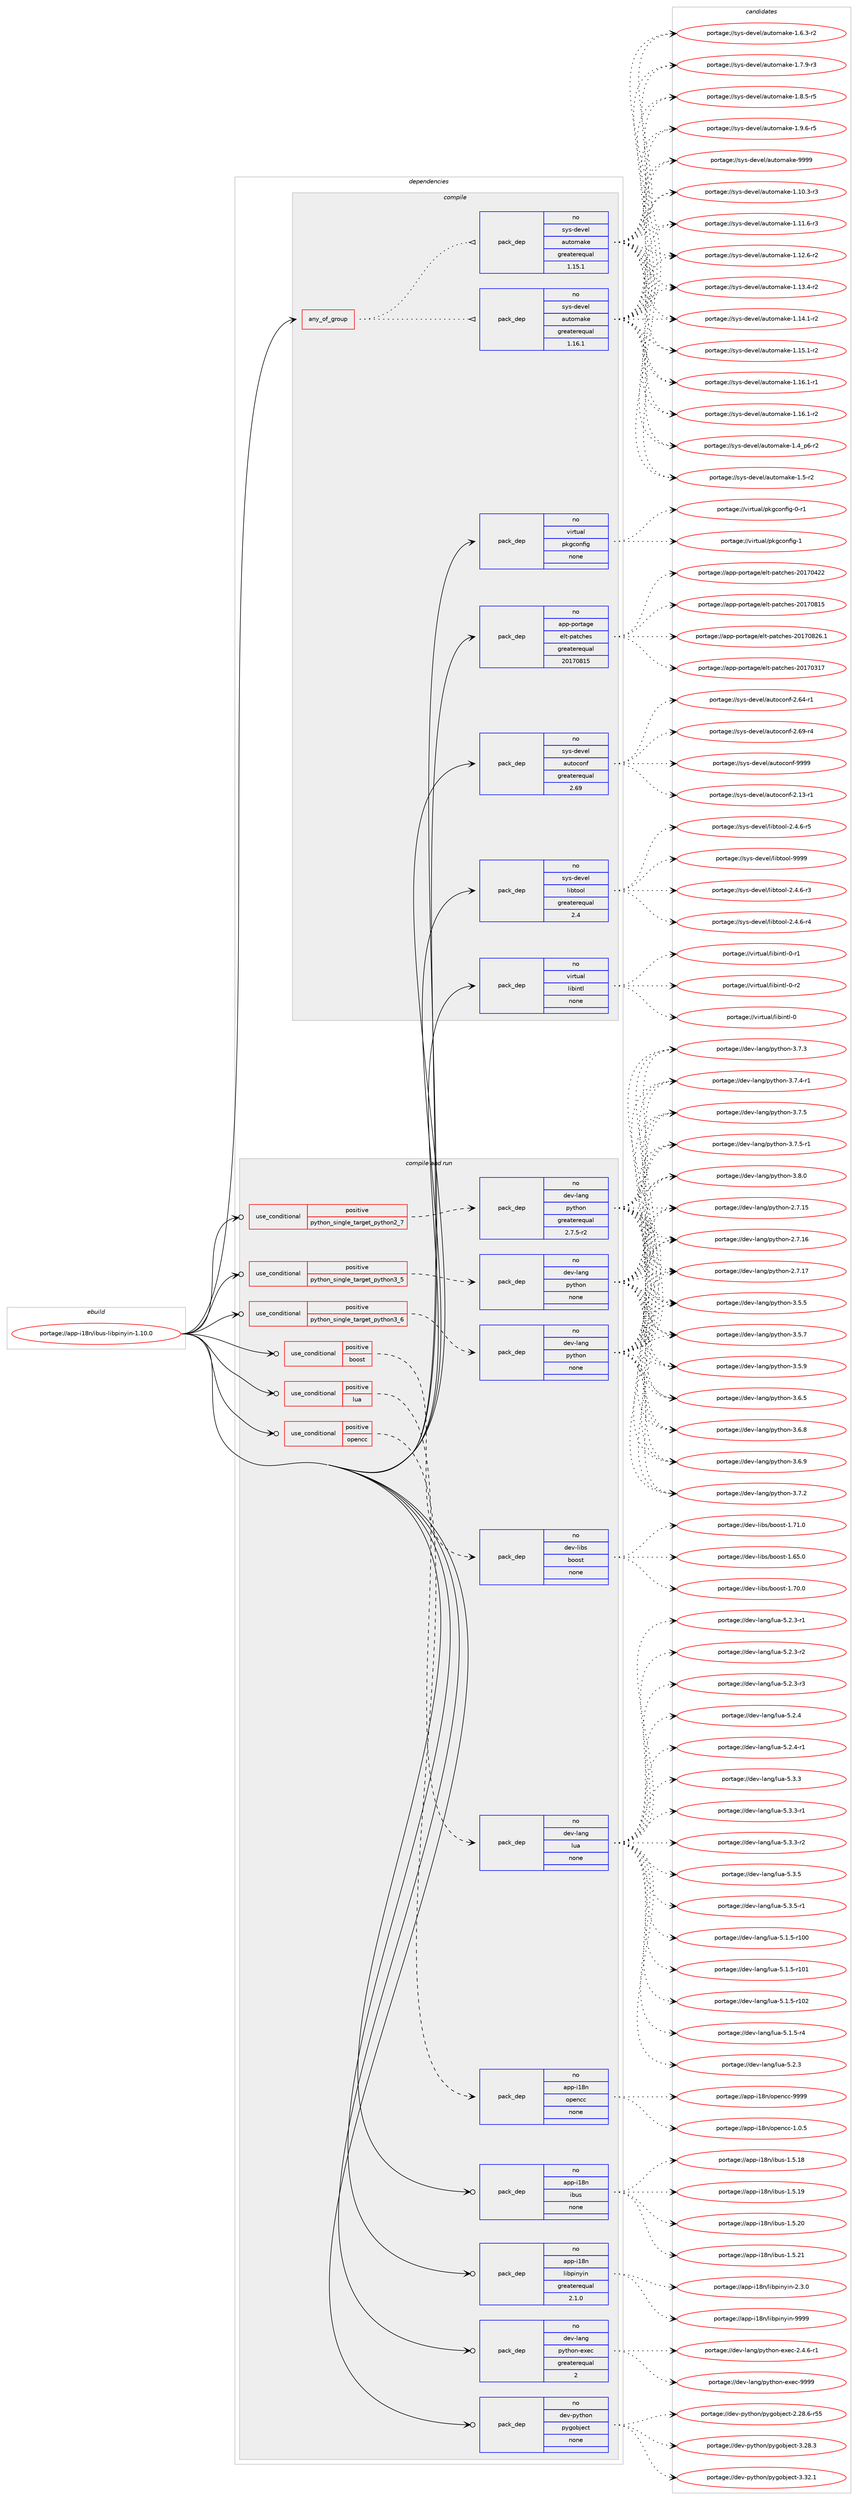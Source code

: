 digraph prolog {

# *************
# Graph options
# *************

newrank=true;
concentrate=true;
compound=true;
graph [rankdir=LR,fontname=Helvetica,fontsize=10,ranksep=1.5];#, ranksep=2.5, nodesep=0.2];
edge  [arrowhead=vee];
node  [fontname=Helvetica,fontsize=10];

# **********
# The ebuild
# **********

subgraph cluster_leftcol {
color=gray;
rank=same;
label=<<i>ebuild</i>>;
id [label="portage://app-i18n/ibus-libpinyin-1.10.0", color=red, width=4, href="../app-i18n/ibus-libpinyin-1.10.0.svg"];
}

# ****************
# The dependencies
# ****************

subgraph cluster_midcol {
color=gray;
label=<<i>dependencies</i>>;
subgraph cluster_compile {
fillcolor="#eeeeee";
style=filled;
label=<<i>compile</i>>;
subgraph any451 {
dependency30497 [label=<<TABLE BORDER="0" CELLBORDER="1" CELLSPACING="0" CELLPADDING="4"><TR><TD CELLPADDING="10">any_of_group</TD></TR></TABLE>>, shape=none, color=red];subgraph pack22202 {
dependency30498 [label=<<TABLE BORDER="0" CELLBORDER="1" CELLSPACING="0" CELLPADDING="4" WIDTH="220"><TR><TD ROWSPAN="6" CELLPADDING="30">pack_dep</TD></TR><TR><TD WIDTH="110">no</TD></TR><TR><TD>sys-devel</TD></TR><TR><TD>automake</TD></TR><TR><TD>greaterequal</TD></TR><TR><TD>1.16.1</TD></TR></TABLE>>, shape=none, color=blue];
}
dependency30497:e -> dependency30498:w [weight=20,style="dotted",arrowhead="oinv"];
subgraph pack22203 {
dependency30499 [label=<<TABLE BORDER="0" CELLBORDER="1" CELLSPACING="0" CELLPADDING="4" WIDTH="220"><TR><TD ROWSPAN="6" CELLPADDING="30">pack_dep</TD></TR><TR><TD WIDTH="110">no</TD></TR><TR><TD>sys-devel</TD></TR><TR><TD>automake</TD></TR><TR><TD>greaterequal</TD></TR><TR><TD>1.15.1</TD></TR></TABLE>>, shape=none, color=blue];
}
dependency30497:e -> dependency30499:w [weight=20,style="dotted",arrowhead="oinv"];
}
id:e -> dependency30497:w [weight=20,style="solid",arrowhead="vee"];
subgraph pack22204 {
dependency30500 [label=<<TABLE BORDER="0" CELLBORDER="1" CELLSPACING="0" CELLPADDING="4" WIDTH="220"><TR><TD ROWSPAN="6" CELLPADDING="30">pack_dep</TD></TR><TR><TD WIDTH="110">no</TD></TR><TR><TD>app-portage</TD></TR><TR><TD>elt-patches</TD></TR><TR><TD>greaterequal</TD></TR><TR><TD>20170815</TD></TR></TABLE>>, shape=none, color=blue];
}
id:e -> dependency30500:w [weight=20,style="solid",arrowhead="vee"];
subgraph pack22205 {
dependency30501 [label=<<TABLE BORDER="0" CELLBORDER="1" CELLSPACING="0" CELLPADDING="4" WIDTH="220"><TR><TD ROWSPAN="6" CELLPADDING="30">pack_dep</TD></TR><TR><TD WIDTH="110">no</TD></TR><TR><TD>sys-devel</TD></TR><TR><TD>autoconf</TD></TR><TR><TD>greaterequal</TD></TR><TR><TD>2.69</TD></TR></TABLE>>, shape=none, color=blue];
}
id:e -> dependency30501:w [weight=20,style="solid",arrowhead="vee"];
subgraph pack22206 {
dependency30502 [label=<<TABLE BORDER="0" CELLBORDER="1" CELLSPACING="0" CELLPADDING="4" WIDTH="220"><TR><TD ROWSPAN="6" CELLPADDING="30">pack_dep</TD></TR><TR><TD WIDTH="110">no</TD></TR><TR><TD>sys-devel</TD></TR><TR><TD>libtool</TD></TR><TR><TD>greaterequal</TD></TR><TR><TD>2.4</TD></TR></TABLE>>, shape=none, color=blue];
}
id:e -> dependency30502:w [weight=20,style="solid",arrowhead="vee"];
subgraph pack22207 {
dependency30503 [label=<<TABLE BORDER="0" CELLBORDER="1" CELLSPACING="0" CELLPADDING="4" WIDTH="220"><TR><TD ROWSPAN="6" CELLPADDING="30">pack_dep</TD></TR><TR><TD WIDTH="110">no</TD></TR><TR><TD>virtual</TD></TR><TR><TD>libintl</TD></TR><TR><TD>none</TD></TR><TR><TD></TD></TR></TABLE>>, shape=none, color=blue];
}
id:e -> dependency30503:w [weight=20,style="solid",arrowhead="vee"];
subgraph pack22208 {
dependency30504 [label=<<TABLE BORDER="0" CELLBORDER="1" CELLSPACING="0" CELLPADDING="4" WIDTH="220"><TR><TD ROWSPAN="6" CELLPADDING="30">pack_dep</TD></TR><TR><TD WIDTH="110">no</TD></TR><TR><TD>virtual</TD></TR><TR><TD>pkgconfig</TD></TR><TR><TD>none</TD></TR><TR><TD></TD></TR></TABLE>>, shape=none, color=blue];
}
id:e -> dependency30504:w [weight=20,style="solid",arrowhead="vee"];
}
subgraph cluster_compileandrun {
fillcolor="#eeeeee";
style=filled;
label=<<i>compile and run</i>>;
subgraph cond7832 {
dependency30505 [label=<<TABLE BORDER="0" CELLBORDER="1" CELLSPACING="0" CELLPADDING="4"><TR><TD ROWSPAN="3" CELLPADDING="10">use_conditional</TD></TR><TR><TD>positive</TD></TR><TR><TD>boost</TD></TR></TABLE>>, shape=none, color=red];
subgraph pack22209 {
dependency30506 [label=<<TABLE BORDER="0" CELLBORDER="1" CELLSPACING="0" CELLPADDING="4" WIDTH="220"><TR><TD ROWSPAN="6" CELLPADDING="30">pack_dep</TD></TR><TR><TD WIDTH="110">no</TD></TR><TR><TD>dev-libs</TD></TR><TR><TD>boost</TD></TR><TR><TD>none</TD></TR><TR><TD></TD></TR></TABLE>>, shape=none, color=blue];
}
dependency30505:e -> dependency30506:w [weight=20,style="dashed",arrowhead="vee"];
}
id:e -> dependency30505:w [weight=20,style="solid",arrowhead="odotvee"];
subgraph cond7833 {
dependency30507 [label=<<TABLE BORDER="0" CELLBORDER="1" CELLSPACING="0" CELLPADDING="4"><TR><TD ROWSPAN="3" CELLPADDING="10">use_conditional</TD></TR><TR><TD>positive</TD></TR><TR><TD>lua</TD></TR></TABLE>>, shape=none, color=red];
subgraph pack22210 {
dependency30508 [label=<<TABLE BORDER="0" CELLBORDER="1" CELLSPACING="0" CELLPADDING="4" WIDTH="220"><TR><TD ROWSPAN="6" CELLPADDING="30">pack_dep</TD></TR><TR><TD WIDTH="110">no</TD></TR><TR><TD>dev-lang</TD></TR><TR><TD>lua</TD></TR><TR><TD>none</TD></TR><TR><TD></TD></TR></TABLE>>, shape=none, color=blue];
}
dependency30507:e -> dependency30508:w [weight=20,style="dashed",arrowhead="vee"];
}
id:e -> dependency30507:w [weight=20,style="solid",arrowhead="odotvee"];
subgraph cond7834 {
dependency30509 [label=<<TABLE BORDER="0" CELLBORDER="1" CELLSPACING="0" CELLPADDING="4"><TR><TD ROWSPAN="3" CELLPADDING="10">use_conditional</TD></TR><TR><TD>positive</TD></TR><TR><TD>opencc</TD></TR></TABLE>>, shape=none, color=red];
subgraph pack22211 {
dependency30510 [label=<<TABLE BORDER="0" CELLBORDER="1" CELLSPACING="0" CELLPADDING="4" WIDTH="220"><TR><TD ROWSPAN="6" CELLPADDING="30">pack_dep</TD></TR><TR><TD WIDTH="110">no</TD></TR><TR><TD>app-i18n</TD></TR><TR><TD>opencc</TD></TR><TR><TD>none</TD></TR><TR><TD></TD></TR></TABLE>>, shape=none, color=blue];
}
dependency30509:e -> dependency30510:w [weight=20,style="dashed",arrowhead="vee"];
}
id:e -> dependency30509:w [weight=20,style="solid",arrowhead="odotvee"];
subgraph cond7835 {
dependency30511 [label=<<TABLE BORDER="0" CELLBORDER="1" CELLSPACING="0" CELLPADDING="4"><TR><TD ROWSPAN="3" CELLPADDING="10">use_conditional</TD></TR><TR><TD>positive</TD></TR><TR><TD>python_single_target_python2_7</TD></TR></TABLE>>, shape=none, color=red];
subgraph pack22212 {
dependency30512 [label=<<TABLE BORDER="0" CELLBORDER="1" CELLSPACING="0" CELLPADDING="4" WIDTH="220"><TR><TD ROWSPAN="6" CELLPADDING="30">pack_dep</TD></TR><TR><TD WIDTH="110">no</TD></TR><TR><TD>dev-lang</TD></TR><TR><TD>python</TD></TR><TR><TD>greaterequal</TD></TR><TR><TD>2.7.5-r2</TD></TR></TABLE>>, shape=none, color=blue];
}
dependency30511:e -> dependency30512:w [weight=20,style="dashed",arrowhead="vee"];
}
id:e -> dependency30511:w [weight=20,style="solid",arrowhead="odotvee"];
subgraph cond7836 {
dependency30513 [label=<<TABLE BORDER="0" CELLBORDER="1" CELLSPACING="0" CELLPADDING="4"><TR><TD ROWSPAN="3" CELLPADDING="10">use_conditional</TD></TR><TR><TD>positive</TD></TR><TR><TD>python_single_target_python3_5</TD></TR></TABLE>>, shape=none, color=red];
subgraph pack22213 {
dependency30514 [label=<<TABLE BORDER="0" CELLBORDER="1" CELLSPACING="0" CELLPADDING="4" WIDTH="220"><TR><TD ROWSPAN="6" CELLPADDING="30">pack_dep</TD></TR><TR><TD WIDTH="110">no</TD></TR><TR><TD>dev-lang</TD></TR><TR><TD>python</TD></TR><TR><TD>none</TD></TR><TR><TD></TD></TR></TABLE>>, shape=none, color=blue];
}
dependency30513:e -> dependency30514:w [weight=20,style="dashed",arrowhead="vee"];
}
id:e -> dependency30513:w [weight=20,style="solid",arrowhead="odotvee"];
subgraph cond7837 {
dependency30515 [label=<<TABLE BORDER="0" CELLBORDER="1" CELLSPACING="0" CELLPADDING="4"><TR><TD ROWSPAN="3" CELLPADDING="10">use_conditional</TD></TR><TR><TD>positive</TD></TR><TR><TD>python_single_target_python3_6</TD></TR></TABLE>>, shape=none, color=red];
subgraph pack22214 {
dependency30516 [label=<<TABLE BORDER="0" CELLBORDER="1" CELLSPACING="0" CELLPADDING="4" WIDTH="220"><TR><TD ROWSPAN="6" CELLPADDING="30">pack_dep</TD></TR><TR><TD WIDTH="110">no</TD></TR><TR><TD>dev-lang</TD></TR><TR><TD>python</TD></TR><TR><TD>none</TD></TR><TR><TD></TD></TR></TABLE>>, shape=none, color=blue];
}
dependency30515:e -> dependency30516:w [weight=20,style="dashed",arrowhead="vee"];
}
id:e -> dependency30515:w [weight=20,style="solid",arrowhead="odotvee"];
subgraph pack22215 {
dependency30517 [label=<<TABLE BORDER="0" CELLBORDER="1" CELLSPACING="0" CELLPADDING="4" WIDTH="220"><TR><TD ROWSPAN="6" CELLPADDING="30">pack_dep</TD></TR><TR><TD WIDTH="110">no</TD></TR><TR><TD>app-i18n</TD></TR><TR><TD>ibus</TD></TR><TR><TD>none</TD></TR><TR><TD></TD></TR></TABLE>>, shape=none, color=blue];
}
id:e -> dependency30517:w [weight=20,style="solid",arrowhead="odotvee"];
subgraph pack22216 {
dependency30518 [label=<<TABLE BORDER="0" CELLBORDER="1" CELLSPACING="0" CELLPADDING="4" WIDTH="220"><TR><TD ROWSPAN="6" CELLPADDING="30">pack_dep</TD></TR><TR><TD WIDTH="110">no</TD></TR><TR><TD>app-i18n</TD></TR><TR><TD>libpinyin</TD></TR><TR><TD>greaterequal</TD></TR><TR><TD>2.1.0</TD></TR></TABLE>>, shape=none, color=blue];
}
id:e -> dependency30518:w [weight=20,style="solid",arrowhead="odotvee"];
subgraph pack22217 {
dependency30519 [label=<<TABLE BORDER="0" CELLBORDER="1" CELLSPACING="0" CELLPADDING="4" WIDTH="220"><TR><TD ROWSPAN="6" CELLPADDING="30">pack_dep</TD></TR><TR><TD WIDTH="110">no</TD></TR><TR><TD>dev-lang</TD></TR><TR><TD>python-exec</TD></TR><TR><TD>greaterequal</TD></TR><TR><TD>2</TD></TR></TABLE>>, shape=none, color=blue];
}
id:e -> dependency30519:w [weight=20,style="solid",arrowhead="odotvee"];
subgraph pack22218 {
dependency30520 [label=<<TABLE BORDER="0" CELLBORDER="1" CELLSPACING="0" CELLPADDING="4" WIDTH="220"><TR><TD ROWSPAN="6" CELLPADDING="30">pack_dep</TD></TR><TR><TD WIDTH="110">no</TD></TR><TR><TD>dev-python</TD></TR><TR><TD>pygobject</TD></TR><TR><TD>none</TD></TR><TR><TD></TD></TR></TABLE>>, shape=none, color=blue];
}
id:e -> dependency30520:w [weight=20,style="solid",arrowhead="odotvee"];
}
subgraph cluster_run {
fillcolor="#eeeeee";
style=filled;
label=<<i>run</i>>;
}
}

# **************
# The candidates
# **************

subgraph cluster_choices {
rank=same;
color=gray;
label=<<i>candidates</i>>;

subgraph choice22202 {
color=black;
nodesep=1;
choiceportage11512111545100101118101108479711711611110997107101454946494846514511451 [label="portage://sys-devel/automake-1.10.3-r3", color=red, width=4,href="../sys-devel/automake-1.10.3-r3.svg"];
choiceportage11512111545100101118101108479711711611110997107101454946494946544511451 [label="portage://sys-devel/automake-1.11.6-r3", color=red, width=4,href="../sys-devel/automake-1.11.6-r3.svg"];
choiceportage11512111545100101118101108479711711611110997107101454946495046544511450 [label="portage://sys-devel/automake-1.12.6-r2", color=red, width=4,href="../sys-devel/automake-1.12.6-r2.svg"];
choiceportage11512111545100101118101108479711711611110997107101454946495146524511450 [label="portage://sys-devel/automake-1.13.4-r2", color=red, width=4,href="../sys-devel/automake-1.13.4-r2.svg"];
choiceportage11512111545100101118101108479711711611110997107101454946495246494511450 [label="portage://sys-devel/automake-1.14.1-r2", color=red, width=4,href="../sys-devel/automake-1.14.1-r2.svg"];
choiceportage11512111545100101118101108479711711611110997107101454946495346494511450 [label="portage://sys-devel/automake-1.15.1-r2", color=red, width=4,href="../sys-devel/automake-1.15.1-r2.svg"];
choiceportage11512111545100101118101108479711711611110997107101454946495446494511449 [label="portage://sys-devel/automake-1.16.1-r1", color=red, width=4,href="../sys-devel/automake-1.16.1-r1.svg"];
choiceportage11512111545100101118101108479711711611110997107101454946495446494511450 [label="portage://sys-devel/automake-1.16.1-r2", color=red, width=4,href="../sys-devel/automake-1.16.1-r2.svg"];
choiceportage115121115451001011181011084797117116111109971071014549465295112544511450 [label="portage://sys-devel/automake-1.4_p6-r2", color=red, width=4,href="../sys-devel/automake-1.4_p6-r2.svg"];
choiceportage11512111545100101118101108479711711611110997107101454946534511450 [label="portage://sys-devel/automake-1.5-r2", color=red, width=4,href="../sys-devel/automake-1.5-r2.svg"];
choiceportage115121115451001011181011084797117116111109971071014549465446514511450 [label="portage://sys-devel/automake-1.6.3-r2", color=red, width=4,href="../sys-devel/automake-1.6.3-r2.svg"];
choiceportage115121115451001011181011084797117116111109971071014549465546574511451 [label="portage://sys-devel/automake-1.7.9-r3", color=red, width=4,href="../sys-devel/automake-1.7.9-r3.svg"];
choiceportage115121115451001011181011084797117116111109971071014549465646534511453 [label="portage://sys-devel/automake-1.8.5-r5", color=red, width=4,href="../sys-devel/automake-1.8.5-r5.svg"];
choiceportage115121115451001011181011084797117116111109971071014549465746544511453 [label="portage://sys-devel/automake-1.9.6-r5", color=red, width=4,href="../sys-devel/automake-1.9.6-r5.svg"];
choiceportage115121115451001011181011084797117116111109971071014557575757 [label="portage://sys-devel/automake-9999", color=red, width=4,href="../sys-devel/automake-9999.svg"];
dependency30498:e -> choiceportage11512111545100101118101108479711711611110997107101454946494846514511451:w [style=dotted,weight="100"];
dependency30498:e -> choiceportage11512111545100101118101108479711711611110997107101454946494946544511451:w [style=dotted,weight="100"];
dependency30498:e -> choiceportage11512111545100101118101108479711711611110997107101454946495046544511450:w [style=dotted,weight="100"];
dependency30498:e -> choiceportage11512111545100101118101108479711711611110997107101454946495146524511450:w [style=dotted,weight="100"];
dependency30498:e -> choiceportage11512111545100101118101108479711711611110997107101454946495246494511450:w [style=dotted,weight="100"];
dependency30498:e -> choiceportage11512111545100101118101108479711711611110997107101454946495346494511450:w [style=dotted,weight="100"];
dependency30498:e -> choiceportage11512111545100101118101108479711711611110997107101454946495446494511449:w [style=dotted,weight="100"];
dependency30498:e -> choiceportage11512111545100101118101108479711711611110997107101454946495446494511450:w [style=dotted,weight="100"];
dependency30498:e -> choiceportage115121115451001011181011084797117116111109971071014549465295112544511450:w [style=dotted,weight="100"];
dependency30498:e -> choiceportage11512111545100101118101108479711711611110997107101454946534511450:w [style=dotted,weight="100"];
dependency30498:e -> choiceportage115121115451001011181011084797117116111109971071014549465446514511450:w [style=dotted,weight="100"];
dependency30498:e -> choiceportage115121115451001011181011084797117116111109971071014549465546574511451:w [style=dotted,weight="100"];
dependency30498:e -> choiceportage115121115451001011181011084797117116111109971071014549465646534511453:w [style=dotted,weight="100"];
dependency30498:e -> choiceportage115121115451001011181011084797117116111109971071014549465746544511453:w [style=dotted,weight="100"];
dependency30498:e -> choiceportage115121115451001011181011084797117116111109971071014557575757:w [style=dotted,weight="100"];
}
subgraph choice22203 {
color=black;
nodesep=1;
choiceportage11512111545100101118101108479711711611110997107101454946494846514511451 [label="portage://sys-devel/automake-1.10.3-r3", color=red, width=4,href="../sys-devel/automake-1.10.3-r3.svg"];
choiceportage11512111545100101118101108479711711611110997107101454946494946544511451 [label="portage://sys-devel/automake-1.11.6-r3", color=red, width=4,href="../sys-devel/automake-1.11.6-r3.svg"];
choiceportage11512111545100101118101108479711711611110997107101454946495046544511450 [label="portage://sys-devel/automake-1.12.6-r2", color=red, width=4,href="../sys-devel/automake-1.12.6-r2.svg"];
choiceportage11512111545100101118101108479711711611110997107101454946495146524511450 [label="portage://sys-devel/automake-1.13.4-r2", color=red, width=4,href="../sys-devel/automake-1.13.4-r2.svg"];
choiceportage11512111545100101118101108479711711611110997107101454946495246494511450 [label="portage://sys-devel/automake-1.14.1-r2", color=red, width=4,href="../sys-devel/automake-1.14.1-r2.svg"];
choiceportage11512111545100101118101108479711711611110997107101454946495346494511450 [label="portage://sys-devel/automake-1.15.1-r2", color=red, width=4,href="../sys-devel/automake-1.15.1-r2.svg"];
choiceportage11512111545100101118101108479711711611110997107101454946495446494511449 [label="portage://sys-devel/automake-1.16.1-r1", color=red, width=4,href="../sys-devel/automake-1.16.1-r1.svg"];
choiceportage11512111545100101118101108479711711611110997107101454946495446494511450 [label="portage://sys-devel/automake-1.16.1-r2", color=red, width=4,href="../sys-devel/automake-1.16.1-r2.svg"];
choiceportage115121115451001011181011084797117116111109971071014549465295112544511450 [label="portage://sys-devel/automake-1.4_p6-r2", color=red, width=4,href="../sys-devel/automake-1.4_p6-r2.svg"];
choiceportage11512111545100101118101108479711711611110997107101454946534511450 [label="portage://sys-devel/automake-1.5-r2", color=red, width=4,href="../sys-devel/automake-1.5-r2.svg"];
choiceportage115121115451001011181011084797117116111109971071014549465446514511450 [label="portage://sys-devel/automake-1.6.3-r2", color=red, width=4,href="../sys-devel/automake-1.6.3-r2.svg"];
choiceportage115121115451001011181011084797117116111109971071014549465546574511451 [label="portage://sys-devel/automake-1.7.9-r3", color=red, width=4,href="../sys-devel/automake-1.7.9-r3.svg"];
choiceportage115121115451001011181011084797117116111109971071014549465646534511453 [label="portage://sys-devel/automake-1.8.5-r5", color=red, width=4,href="../sys-devel/automake-1.8.5-r5.svg"];
choiceportage115121115451001011181011084797117116111109971071014549465746544511453 [label="portage://sys-devel/automake-1.9.6-r5", color=red, width=4,href="../sys-devel/automake-1.9.6-r5.svg"];
choiceportage115121115451001011181011084797117116111109971071014557575757 [label="portage://sys-devel/automake-9999", color=red, width=4,href="../sys-devel/automake-9999.svg"];
dependency30499:e -> choiceportage11512111545100101118101108479711711611110997107101454946494846514511451:w [style=dotted,weight="100"];
dependency30499:e -> choiceportage11512111545100101118101108479711711611110997107101454946494946544511451:w [style=dotted,weight="100"];
dependency30499:e -> choiceportage11512111545100101118101108479711711611110997107101454946495046544511450:w [style=dotted,weight="100"];
dependency30499:e -> choiceportage11512111545100101118101108479711711611110997107101454946495146524511450:w [style=dotted,weight="100"];
dependency30499:e -> choiceportage11512111545100101118101108479711711611110997107101454946495246494511450:w [style=dotted,weight="100"];
dependency30499:e -> choiceportage11512111545100101118101108479711711611110997107101454946495346494511450:w [style=dotted,weight="100"];
dependency30499:e -> choiceportage11512111545100101118101108479711711611110997107101454946495446494511449:w [style=dotted,weight="100"];
dependency30499:e -> choiceportage11512111545100101118101108479711711611110997107101454946495446494511450:w [style=dotted,weight="100"];
dependency30499:e -> choiceportage115121115451001011181011084797117116111109971071014549465295112544511450:w [style=dotted,weight="100"];
dependency30499:e -> choiceportage11512111545100101118101108479711711611110997107101454946534511450:w [style=dotted,weight="100"];
dependency30499:e -> choiceportage115121115451001011181011084797117116111109971071014549465446514511450:w [style=dotted,weight="100"];
dependency30499:e -> choiceportage115121115451001011181011084797117116111109971071014549465546574511451:w [style=dotted,weight="100"];
dependency30499:e -> choiceportage115121115451001011181011084797117116111109971071014549465646534511453:w [style=dotted,weight="100"];
dependency30499:e -> choiceportage115121115451001011181011084797117116111109971071014549465746544511453:w [style=dotted,weight="100"];
dependency30499:e -> choiceportage115121115451001011181011084797117116111109971071014557575757:w [style=dotted,weight="100"];
}
subgraph choice22204 {
color=black;
nodesep=1;
choiceportage97112112451121111141169710310147101108116451129711699104101115455048495548514955 [label="portage://app-portage/elt-patches-20170317", color=red, width=4,href="../app-portage/elt-patches-20170317.svg"];
choiceportage97112112451121111141169710310147101108116451129711699104101115455048495548525050 [label="portage://app-portage/elt-patches-20170422", color=red, width=4,href="../app-portage/elt-patches-20170422.svg"];
choiceportage97112112451121111141169710310147101108116451129711699104101115455048495548564953 [label="portage://app-portage/elt-patches-20170815", color=red, width=4,href="../app-portage/elt-patches-20170815.svg"];
choiceportage971121124511211111411697103101471011081164511297116991041011154550484955485650544649 [label="portage://app-portage/elt-patches-20170826.1", color=red, width=4,href="../app-portage/elt-patches-20170826.1.svg"];
dependency30500:e -> choiceportage97112112451121111141169710310147101108116451129711699104101115455048495548514955:w [style=dotted,weight="100"];
dependency30500:e -> choiceportage97112112451121111141169710310147101108116451129711699104101115455048495548525050:w [style=dotted,weight="100"];
dependency30500:e -> choiceportage97112112451121111141169710310147101108116451129711699104101115455048495548564953:w [style=dotted,weight="100"];
dependency30500:e -> choiceportage971121124511211111411697103101471011081164511297116991041011154550484955485650544649:w [style=dotted,weight="100"];
}
subgraph choice22205 {
color=black;
nodesep=1;
choiceportage1151211154510010111810110847971171161119911111010245504649514511449 [label="portage://sys-devel/autoconf-2.13-r1", color=red, width=4,href="../sys-devel/autoconf-2.13-r1.svg"];
choiceportage1151211154510010111810110847971171161119911111010245504654524511449 [label="portage://sys-devel/autoconf-2.64-r1", color=red, width=4,href="../sys-devel/autoconf-2.64-r1.svg"];
choiceportage1151211154510010111810110847971171161119911111010245504654574511452 [label="portage://sys-devel/autoconf-2.69-r4", color=red, width=4,href="../sys-devel/autoconf-2.69-r4.svg"];
choiceportage115121115451001011181011084797117116111991111101024557575757 [label="portage://sys-devel/autoconf-9999", color=red, width=4,href="../sys-devel/autoconf-9999.svg"];
dependency30501:e -> choiceportage1151211154510010111810110847971171161119911111010245504649514511449:w [style=dotted,weight="100"];
dependency30501:e -> choiceportage1151211154510010111810110847971171161119911111010245504654524511449:w [style=dotted,weight="100"];
dependency30501:e -> choiceportage1151211154510010111810110847971171161119911111010245504654574511452:w [style=dotted,weight="100"];
dependency30501:e -> choiceportage115121115451001011181011084797117116111991111101024557575757:w [style=dotted,weight="100"];
}
subgraph choice22206 {
color=black;
nodesep=1;
choiceportage1151211154510010111810110847108105981161111111084550465246544511451 [label="portage://sys-devel/libtool-2.4.6-r3", color=red, width=4,href="../sys-devel/libtool-2.4.6-r3.svg"];
choiceportage1151211154510010111810110847108105981161111111084550465246544511452 [label="portage://sys-devel/libtool-2.4.6-r4", color=red, width=4,href="../sys-devel/libtool-2.4.6-r4.svg"];
choiceportage1151211154510010111810110847108105981161111111084550465246544511453 [label="portage://sys-devel/libtool-2.4.6-r5", color=red, width=4,href="../sys-devel/libtool-2.4.6-r5.svg"];
choiceportage1151211154510010111810110847108105981161111111084557575757 [label="portage://sys-devel/libtool-9999", color=red, width=4,href="../sys-devel/libtool-9999.svg"];
dependency30502:e -> choiceportage1151211154510010111810110847108105981161111111084550465246544511451:w [style=dotted,weight="100"];
dependency30502:e -> choiceportage1151211154510010111810110847108105981161111111084550465246544511452:w [style=dotted,weight="100"];
dependency30502:e -> choiceportage1151211154510010111810110847108105981161111111084550465246544511453:w [style=dotted,weight="100"];
dependency30502:e -> choiceportage1151211154510010111810110847108105981161111111084557575757:w [style=dotted,weight="100"];
}
subgraph choice22207 {
color=black;
nodesep=1;
choiceportage1181051141161179710847108105981051101161084548 [label="portage://virtual/libintl-0", color=red, width=4,href="../virtual/libintl-0.svg"];
choiceportage11810511411611797108471081059810511011610845484511449 [label="portage://virtual/libintl-0-r1", color=red, width=4,href="../virtual/libintl-0-r1.svg"];
choiceportage11810511411611797108471081059810511011610845484511450 [label="portage://virtual/libintl-0-r2", color=red, width=4,href="../virtual/libintl-0-r2.svg"];
dependency30503:e -> choiceportage1181051141161179710847108105981051101161084548:w [style=dotted,weight="100"];
dependency30503:e -> choiceportage11810511411611797108471081059810511011610845484511449:w [style=dotted,weight="100"];
dependency30503:e -> choiceportage11810511411611797108471081059810511011610845484511450:w [style=dotted,weight="100"];
}
subgraph choice22208 {
color=black;
nodesep=1;
choiceportage11810511411611797108471121071039911111010210510345484511449 [label="portage://virtual/pkgconfig-0-r1", color=red, width=4,href="../virtual/pkgconfig-0-r1.svg"];
choiceportage1181051141161179710847112107103991111101021051034549 [label="portage://virtual/pkgconfig-1", color=red, width=4,href="../virtual/pkgconfig-1.svg"];
dependency30504:e -> choiceportage11810511411611797108471121071039911111010210510345484511449:w [style=dotted,weight="100"];
dependency30504:e -> choiceportage1181051141161179710847112107103991111101021051034549:w [style=dotted,weight="100"];
}
subgraph choice22209 {
color=black;
nodesep=1;
choiceportage1001011184510810598115479811111111511645494654534648 [label="portage://dev-libs/boost-1.65.0", color=red, width=4,href="../dev-libs/boost-1.65.0.svg"];
choiceportage1001011184510810598115479811111111511645494655484648 [label="portage://dev-libs/boost-1.70.0", color=red, width=4,href="../dev-libs/boost-1.70.0.svg"];
choiceportage1001011184510810598115479811111111511645494655494648 [label="portage://dev-libs/boost-1.71.0", color=red, width=4,href="../dev-libs/boost-1.71.0.svg"];
dependency30506:e -> choiceportage1001011184510810598115479811111111511645494654534648:w [style=dotted,weight="100"];
dependency30506:e -> choiceportage1001011184510810598115479811111111511645494655484648:w [style=dotted,weight="100"];
dependency30506:e -> choiceportage1001011184510810598115479811111111511645494655494648:w [style=dotted,weight="100"];
}
subgraph choice22210 {
color=black;
nodesep=1;
choiceportage1001011184510897110103471081179745534649465345114494848 [label="portage://dev-lang/lua-5.1.5-r100", color=red, width=4,href="../dev-lang/lua-5.1.5-r100.svg"];
choiceportage1001011184510897110103471081179745534649465345114494849 [label="portage://dev-lang/lua-5.1.5-r101", color=red, width=4,href="../dev-lang/lua-5.1.5-r101.svg"];
choiceportage1001011184510897110103471081179745534649465345114494850 [label="portage://dev-lang/lua-5.1.5-r102", color=red, width=4,href="../dev-lang/lua-5.1.5-r102.svg"];
choiceportage100101118451089711010347108117974553464946534511452 [label="portage://dev-lang/lua-5.1.5-r4", color=red, width=4,href="../dev-lang/lua-5.1.5-r4.svg"];
choiceportage10010111845108971101034710811797455346504651 [label="portage://dev-lang/lua-5.2.3", color=red, width=4,href="../dev-lang/lua-5.2.3.svg"];
choiceportage100101118451089711010347108117974553465046514511449 [label="portage://dev-lang/lua-5.2.3-r1", color=red, width=4,href="../dev-lang/lua-5.2.3-r1.svg"];
choiceportage100101118451089711010347108117974553465046514511450 [label="portage://dev-lang/lua-5.2.3-r2", color=red, width=4,href="../dev-lang/lua-5.2.3-r2.svg"];
choiceportage100101118451089711010347108117974553465046514511451 [label="portage://dev-lang/lua-5.2.3-r3", color=red, width=4,href="../dev-lang/lua-5.2.3-r3.svg"];
choiceportage10010111845108971101034710811797455346504652 [label="portage://dev-lang/lua-5.2.4", color=red, width=4,href="../dev-lang/lua-5.2.4.svg"];
choiceportage100101118451089711010347108117974553465046524511449 [label="portage://dev-lang/lua-5.2.4-r1", color=red, width=4,href="../dev-lang/lua-5.2.4-r1.svg"];
choiceportage10010111845108971101034710811797455346514651 [label="portage://dev-lang/lua-5.3.3", color=red, width=4,href="../dev-lang/lua-5.3.3.svg"];
choiceportage100101118451089711010347108117974553465146514511449 [label="portage://dev-lang/lua-5.3.3-r1", color=red, width=4,href="../dev-lang/lua-5.3.3-r1.svg"];
choiceportage100101118451089711010347108117974553465146514511450 [label="portage://dev-lang/lua-5.3.3-r2", color=red, width=4,href="../dev-lang/lua-5.3.3-r2.svg"];
choiceportage10010111845108971101034710811797455346514653 [label="portage://dev-lang/lua-5.3.5", color=red, width=4,href="../dev-lang/lua-5.3.5.svg"];
choiceportage100101118451089711010347108117974553465146534511449 [label="portage://dev-lang/lua-5.3.5-r1", color=red, width=4,href="../dev-lang/lua-5.3.5-r1.svg"];
dependency30508:e -> choiceportage1001011184510897110103471081179745534649465345114494848:w [style=dotted,weight="100"];
dependency30508:e -> choiceportage1001011184510897110103471081179745534649465345114494849:w [style=dotted,weight="100"];
dependency30508:e -> choiceportage1001011184510897110103471081179745534649465345114494850:w [style=dotted,weight="100"];
dependency30508:e -> choiceportage100101118451089711010347108117974553464946534511452:w [style=dotted,weight="100"];
dependency30508:e -> choiceportage10010111845108971101034710811797455346504651:w [style=dotted,weight="100"];
dependency30508:e -> choiceportage100101118451089711010347108117974553465046514511449:w [style=dotted,weight="100"];
dependency30508:e -> choiceportage100101118451089711010347108117974553465046514511450:w [style=dotted,weight="100"];
dependency30508:e -> choiceportage100101118451089711010347108117974553465046514511451:w [style=dotted,weight="100"];
dependency30508:e -> choiceportage10010111845108971101034710811797455346504652:w [style=dotted,weight="100"];
dependency30508:e -> choiceportage100101118451089711010347108117974553465046524511449:w [style=dotted,weight="100"];
dependency30508:e -> choiceportage10010111845108971101034710811797455346514651:w [style=dotted,weight="100"];
dependency30508:e -> choiceportage100101118451089711010347108117974553465146514511449:w [style=dotted,weight="100"];
dependency30508:e -> choiceportage100101118451089711010347108117974553465146514511450:w [style=dotted,weight="100"];
dependency30508:e -> choiceportage10010111845108971101034710811797455346514653:w [style=dotted,weight="100"];
dependency30508:e -> choiceportage100101118451089711010347108117974553465146534511449:w [style=dotted,weight="100"];
}
subgraph choice22211 {
color=black;
nodesep=1;
choiceportage97112112451054956110471111121011109999454946484653 [label="portage://app-i18n/opencc-1.0.5", color=red, width=4,href="../app-i18n/opencc-1.0.5.svg"];
choiceportage971121124510549561104711111210111099994557575757 [label="portage://app-i18n/opencc-9999", color=red, width=4,href="../app-i18n/opencc-9999.svg"];
dependency30510:e -> choiceportage97112112451054956110471111121011109999454946484653:w [style=dotted,weight="100"];
dependency30510:e -> choiceportage971121124510549561104711111210111099994557575757:w [style=dotted,weight="100"];
}
subgraph choice22212 {
color=black;
nodesep=1;
choiceportage10010111845108971101034711212111610411111045504655464953 [label="portage://dev-lang/python-2.7.15", color=red, width=4,href="../dev-lang/python-2.7.15.svg"];
choiceportage10010111845108971101034711212111610411111045504655464954 [label="portage://dev-lang/python-2.7.16", color=red, width=4,href="../dev-lang/python-2.7.16.svg"];
choiceportage10010111845108971101034711212111610411111045504655464955 [label="portage://dev-lang/python-2.7.17", color=red, width=4,href="../dev-lang/python-2.7.17.svg"];
choiceportage100101118451089711010347112121116104111110455146534653 [label="portage://dev-lang/python-3.5.5", color=red, width=4,href="../dev-lang/python-3.5.5.svg"];
choiceportage100101118451089711010347112121116104111110455146534655 [label="portage://dev-lang/python-3.5.7", color=red, width=4,href="../dev-lang/python-3.5.7.svg"];
choiceportage100101118451089711010347112121116104111110455146534657 [label="portage://dev-lang/python-3.5.9", color=red, width=4,href="../dev-lang/python-3.5.9.svg"];
choiceportage100101118451089711010347112121116104111110455146544653 [label="portage://dev-lang/python-3.6.5", color=red, width=4,href="../dev-lang/python-3.6.5.svg"];
choiceportage100101118451089711010347112121116104111110455146544656 [label="portage://dev-lang/python-3.6.8", color=red, width=4,href="../dev-lang/python-3.6.8.svg"];
choiceportage100101118451089711010347112121116104111110455146544657 [label="portage://dev-lang/python-3.6.9", color=red, width=4,href="../dev-lang/python-3.6.9.svg"];
choiceportage100101118451089711010347112121116104111110455146554650 [label="portage://dev-lang/python-3.7.2", color=red, width=4,href="../dev-lang/python-3.7.2.svg"];
choiceportage100101118451089711010347112121116104111110455146554651 [label="portage://dev-lang/python-3.7.3", color=red, width=4,href="../dev-lang/python-3.7.3.svg"];
choiceportage1001011184510897110103471121211161041111104551465546524511449 [label="portage://dev-lang/python-3.7.4-r1", color=red, width=4,href="../dev-lang/python-3.7.4-r1.svg"];
choiceportage100101118451089711010347112121116104111110455146554653 [label="portage://dev-lang/python-3.7.5", color=red, width=4,href="../dev-lang/python-3.7.5.svg"];
choiceportage1001011184510897110103471121211161041111104551465546534511449 [label="portage://dev-lang/python-3.7.5-r1", color=red, width=4,href="../dev-lang/python-3.7.5-r1.svg"];
choiceportage100101118451089711010347112121116104111110455146564648 [label="portage://dev-lang/python-3.8.0", color=red, width=4,href="../dev-lang/python-3.8.0.svg"];
dependency30512:e -> choiceportage10010111845108971101034711212111610411111045504655464953:w [style=dotted,weight="100"];
dependency30512:e -> choiceportage10010111845108971101034711212111610411111045504655464954:w [style=dotted,weight="100"];
dependency30512:e -> choiceportage10010111845108971101034711212111610411111045504655464955:w [style=dotted,weight="100"];
dependency30512:e -> choiceportage100101118451089711010347112121116104111110455146534653:w [style=dotted,weight="100"];
dependency30512:e -> choiceportage100101118451089711010347112121116104111110455146534655:w [style=dotted,weight="100"];
dependency30512:e -> choiceportage100101118451089711010347112121116104111110455146534657:w [style=dotted,weight="100"];
dependency30512:e -> choiceportage100101118451089711010347112121116104111110455146544653:w [style=dotted,weight="100"];
dependency30512:e -> choiceportage100101118451089711010347112121116104111110455146544656:w [style=dotted,weight="100"];
dependency30512:e -> choiceportage100101118451089711010347112121116104111110455146544657:w [style=dotted,weight="100"];
dependency30512:e -> choiceportage100101118451089711010347112121116104111110455146554650:w [style=dotted,weight="100"];
dependency30512:e -> choiceportage100101118451089711010347112121116104111110455146554651:w [style=dotted,weight="100"];
dependency30512:e -> choiceportage1001011184510897110103471121211161041111104551465546524511449:w [style=dotted,weight="100"];
dependency30512:e -> choiceportage100101118451089711010347112121116104111110455146554653:w [style=dotted,weight="100"];
dependency30512:e -> choiceportage1001011184510897110103471121211161041111104551465546534511449:w [style=dotted,weight="100"];
dependency30512:e -> choiceportage100101118451089711010347112121116104111110455146564648:w [style=dotted,weight="100"];
}
subgraph choice22213 {
color=black;
nodesep=1;
choiceportage10010111845108971101034711212111610411111045504655464953 [label="portage://dev-lang/python-2.7.15", color=red, width=4,href="../dev-lang/python-2.7.15.svg"];
choiceportage10010111845108971101034711212111610411111045504655464954 [label="portage://dev-lang/python-2.7.16", color=red, width=4,href="../dev-lang/python-2.7.16.svg"];
choiceportage10010111845108971101034711212111610411111045504655464955 [label="portage://dev-lang/python-2.7.17", color=red, width=4,href="../dev-lang/python-2.7.17.svg"];
choiceportage100101118451089711010347112121116104111110455146534653 [label="portage://dev-lang/python-3.5.5", color=red, width=4,href="../dev-lang/python-3.5.5.svg"];
choiceportage100101118451089711010347112121116104111110455146534655 [label="portage://dev-lang/python-3.5.7", color=red, width=4,href="../dev-lang/python-3.5.7.svg"];
choiceportage100101118451089711010347112121116104111110455146534657 [label="portage://dev-lang/python-3.5.9", color=red, width=4,href="../dev-lang/python-3.5.9.svg"];
choiceportage100101118451089711010347112121116104111110455146544653 [label="portage://dev-lang/python-3.6.5", color=red, width=4,href="../dev-lang/python-3.6.5.svg"];
choiceportage100101118451089711010347112121116104111110455146544656 [label="portage://dev-lang/python-3.6.8", color=red, width=4,href="../dev-lang/python-3.6.8.svg"];
choiceportage100101118451089711010347112121116104111110455146544657 [label="portage://dev-lang/python-3.6.9", color=red, width=4,href="../dev-lang/python-3.6.9.svg"];
choiceportage100101118451089711010347112121116104111110455146554650 [label="portage://dev-lang/python-3.7.2", color=red, width=4,href="../dev-lang/python-3.7.2.svg"];
choiceportage100101118451089711010347112121116104111110455146554651 [label="portage://dev-lang/python-3.7.3", color=red, width=4,href="../dev-lang/python-3.7.3.svg"];
choiceportage1001011184510897110103471121211161041111104551465546524511449 [label="portage://dev-lang/python-3.7.4-r1", color=red, width=4,href="../dev-lang/python-3.7.4-r1.svg"];
choiceportage100101118451089711010347112121116104111110455146554653 [label="portage://dev-lang/python-3.7.5", color=red, width=4,href="../dev-lang/python-3.7.5.svg"];
choiceportage1001011184510897110103471121211161041111104551465546534511449 [label="portage://dev-lang/python-3.7.5-r1", color=red, width=4,href="../dev-lang/python-3.7.5-r1.svg"];
choiceportage100101118451089711010347112121116104111110455146564648 [label="portage://dev-lang/python-3.8.0", color=red, width=4,href="../dev-lang/python-3.8.0.svg"];
dependency30514:e -> choiceportage10010111845108971101034711212111610411111045504655464953:w [style=dotted,weight="100"];
dependency30514:e -> choiceportage10010111845108971101034711212111610411111045504655464954:w [style=dotted,weight="100"];
dependency30514:e -> choiceportage10010111845108971101034711212111610411111045504655464955:w [style=dotted,weight="100"];
dependency30514:e -> choiceportage100101118451089711010347112121116104111110455146534653:w [style=dotted,weight="100"];
dependency30514:e -> choiceportage100101118451089711010347112121116104111110455146534655:w [style=dotted,weight="100"];
dependency30514:e -> choiceportage100101118451089711010347112121116104111110455146534657:w [style=dotted,weight="100"];
dependency30514:e -> choiceportage100101118451089711010347112121116104111110455146544653:w [style=dotted,weight="100"];
dependency30514:e -> choiceportage100101118451089711010347112121116104111110455146544656:w [style=dotted,weight="100"];
dependency30514:e -> choiceportage100101118451089711010347112121116104111110455146544657:w [style=dotted,weight="100"];
dependency30514:e -> choiceportage100101118451089711010347112121116104111110455146554650:w [style=dotted,weight="100"];
dependency30514:e -> choiceportage100101118451089711010347112121116104111110455146554651:w [style=dotted,weight="100"];
dependency30514:e -> choiceportage1001011184510897110103471121211161041111104551465546524511449:w [style=dotted,weight="100"];
dependency30514:e -> choiceportage100101118451089711010347112121116104111110455146554653:w [style=dotted,weight="100"];
dependency30514:e -> choiceportage1001011184510897110103471121211161041111104551465546534511449:w [style=dotted,weight="100"];
dependency30514:e -> choiceportage100101118451089711010347112121116104111110455146564648:w [style=dotted,weight="100"];
}
subgraph choice22214 {
color=black;
nodesep=1;
choiceportage10010111845108971101034711212111610411111045504655464953 [label="portage://dev-lang/python-2.7.15", color=red, width=4,href="../dev-lang/python-2.7.15.svg"];
choiceportage10010111845108971101034711212111610411111045504655464954 [label="portage://dev-lang/python-2.7.16", color=red, width=4,href="../dev-lang/python-2.7.16.svg"];
choiceportage10010111845108971101034711212111610411111045504655464955 [label="portage://dev-lang/python-2.7.17", color=red, width=4,href="../dev-lang/python-2.7.17.svg"];
choiceportage100101118451089711010347112121116104111110455146534653 [label="portage://dev-lang/python-3.5.5", color=red, width=4,href="../dev-lang/python-3.5.5.svg"];
choiceportage100101118451089711010347112121116104111110455146534655 [label="portage://dev-lang/python-3.5.7", color=red, width=4,href="../dev-lang/python-3.5.7.svg"];
choiceportage100101118451089711010347112121116104111110455146534657 [label="portage://dev-lang/python-3.5.9", color=red, width=4,href="../dev-lang/python-3.5.9.svg"];
choiceportage100101118451089711010347112121116104111110455146544653 [label="portage://dev-lang/python-3.6.5", color=red, width=4,href="../dev-lang/python-3.6.5.svg"];
choiceportage100101118451089711010347112121116104111110455146544656 [label="portage://dev-lang/python-3.6.8", color=red, width=4,href="../dev-lang/python-3.6.8.svg"];
choiceportage100101118451089711010347112121116104111110455146544657 [label="portage://dev-lang/python-3.6.9", color=red, width=4,href="../dev-lang/python-3.6.9.svg"];
choiceportage100101118451089711010347112121116104111110455146554650 [label="portage://dev-lang/python-3.7.2", color=red, width=4,href="../dev-lang/python-3.7.2.svg"];
choiceportage100101118451089711010347112121116104111110455146554651 [label="portage://dev-lang/python-3.7.3", color=red, width=4,href="../dev-lang/python-3.7.3.svg"];
choiceportage1001011184510897110103471121211161041111104551465546524511449 [label="portage://dev-lang/python-3.7.4-r1", color=red, width=4,href="../dev-lang/python-3.7.4-r1.svg"];
choiceportage100101118451089711010347112121116104111110455146554653 [label="portage://dev-lang/python-3.7.5", color=red, width=4,href="../dev-lang/python-3.7.5.svg"];
choiceportage1001011184510897110103471121211161041111104551465546534511449 [label="portage://dev-lang/python-3.7.5-r1", color=red, width=4,href="../dev-lang/python-3.7.5-r1.svg"];
choiceportage100101118451089711010347112121116104111110455146564648 [label="portage://dev-lang/python-3.8.0", color=red, width=4,href="../dev-lang/python-3.8.0.svg"];
dependency30516:e -> choiceportage10010111845108971101034711212111610411111045504655464953:w [style=dotted,weight="100"];
dependency30516:e -> choiceportage10010111845108971101034711212111610411111045504655464954:w [style=dotted,weight="100"];
dependency30516:e -> choiceportage10010111845108971101034711212111610411111045504655464955:w [style=dotted,weight="100"];
dependency30516:e -> choiceportage100101118451089711010347112121116104111110455146534653:w [style=dotted,weight="100"];
dependency30516:e -> choiceportage100101118451089711010347112121116104111110455146534655:w [style=dotted,weight="100"];
dependency30516:e -> choiceportage100101118451089711010347112121116104111110455146534657:w [style=dotted,weight="100"];
dependency30516:e -> choiceportage100101118451089711010347112121116104111110455146544653:w [style=dotted,weight="100"];
dependency30516:e -> choiceportage100101118451089711010347112121116104111110455146544656:w [style=dotted,weight="100"];
dependency30516:e -> choiceportage100101118451089711010347112121116104111110455146544657:w [style=dotted,weight="100"];
dependency30516:e -> choiceportage100101118451089711010347112121116104111110455146554650:w [style=dotted,weight="100"];
dependency30516:e -> choiceportage100101118451089711010347112121116104111110455146554651:w [style=dotted,weight="100"];
dependency30516:e -> choiceportage1001011184510897110103471121211161041111104551465546524511449:w [style=dotted,weight="100"];
dependency30516:e -> choiceportage100101118451089711010347112121116104111110455146554653:w [style=dotted,weight="100"];
dependency30516:e -> choiceportage1001011184510897110103471121211161041111104551465546534511449:w [style=dotted,weight="100"];
dependency30516:e -> choiceportage100101118451089711010347112121116104111110455146564648:w [style=dotted,weight="100"];
}
subgraph choice22215 {
color=black;
nodesep=1;
choiceportage97112112451054956110471059811711545494653464956 [label="portage://app-i18n/ibus-1.5.18", color=red, width=4,href="../app-i18n/ibus-1.5.18.svg"];
choiceportage97112112451054956110471059811711545494653464957 [label="portage://app-i18n/ibus-1.5.19", color=red, width=4,href="../app-i18n/ibus-1.5.19.svg"];
choiceportage97112112451054956110471059811711545494653465048 [label="portage://app-i18n/ibus-1.5.20", color=red, width=4,href="../app-i18n/ibus-1.5.20.svg"];
choiceportage97112112451054956110471059811711545494653465049 [label="portage://app-i18n/ibus-1.5.21", color=red, width=4,href="../app-i18n/ibus-1.5.21.svg"];
dependency30517:e -> choiceportage97112112451054956110471059811711545494653464956:w [style=dotted,weight="100"];
dependency30517:e -> choiceportage97112112451054956110471059811711545494653464957:w [style=dotted,weight="100"];
dependency30517:e -> choiceportage97112112451054956110471059811711545494653465048:w [style=dotted,weight="100"];
dependency30517:e -> choiceportage97112112451054956110471059811711545494653465049:w [style=dotted,weight="100"];
}
subgraph choice22216 {
color=black;
nodesep=1;
choiceportage971121124510549561104710810598112105110121105110455046514648 [label="portage://app-i18n/libpinyin-2.3.0", color=red, width=4,href="../app-i18n/libpinyin-2.3.0.svg"];
choiceportage9711211245105495611047108105981121051101211051104557575757 [label="portage://app-i18n/libpinyin-9999", color=red, width=4,href="../app-i18n/libpinyin-9999.svg"];
dependency30518:e -> choiceportage971121124510549561104710810598112105110121105110455046514648:w [style=dotted,weight="100"];
dependency30518:e -> choiceportage9711211245105495611047108105981121051101211051104557575757:w [style=dotted,weight="100"];
}
subgraph choice22217 {
color=black;
nodesep=1;
choiceportage10010111845108971101034711212111610411111045101120101994550465246544511449 [label="portage://dev-lang/python-exec-2.4.6-r1", color=red, width=4,href="../dev-lang/python-exec-2.4.6-r1.svg"];
choiceportage10010111845108971101034711212111610411111045101120101994557575757 [label="portage://dev-lang/python-exec-9999", color=red, width=4,href="../dev-lang/python-exec-9999.svg"];
dependency30519:e -> choiceportage10010111845108971101034711212111610411111045101120101994550465246544511449:w [style=dotted,weight="100"];
dependency30519:e -> choiceportage10010111845108971101034711212111610411111045101120101994557575757:w [style=dotted,weight="100"];
}
subgraph choice22218 {
color=black;
nodesep=1;
choiceportage1001011184511212111610411111047112121103111981061019911645504650564654451145353 [label="portage://dev-python/pygobject-2.28.6-r55", color=red, width=4,href="../dev-python/pygobject-2.28.6-r55.svg"];
choiceportage1001011184511212111610411111047112121103111981061019911645514650564651 [label="portage://dev-python/pygobject-3.28.3", color=red, width=4,href="../dev-python/pygobject-3.28.3.svg"];
choiceportage1001011184511212111610411111047112121103111981061019911645514651504649 [label="portage://dev-python/pygobject-3.32.1", color=red, width=4,href="../dev-python/pygobject-3.32.1.svg"];
dependency30520:e -> choiceportage1001011184511212111610411111047112121103111981061019911645504650564654451145353:w [style=dotted,weight="100"];
dependency30520:e -> choiceportage1001011184511212111610411111047112121103111981061019911645514650564651:w [style=dotted,weight="100"];
dependency30520:e -> choiceportage1001011184511212111610411111047112121103111981061019911645514651504649:w [style=dotted,weight="100"];
}
}

}
